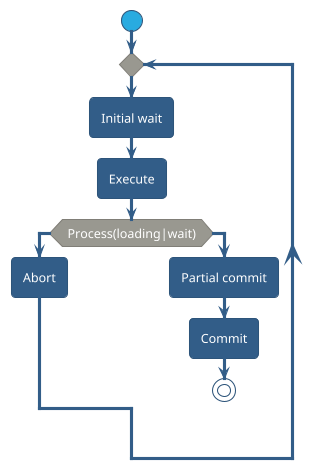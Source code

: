 @startuml transactionStatus
!theme sandstone

start
repeat
  :Initial wait;
  :Execute;
  if (Process(loading|wait)) then
    :Abort;
  else
    :Partial commit;
    :Commit;
stop
@enduml